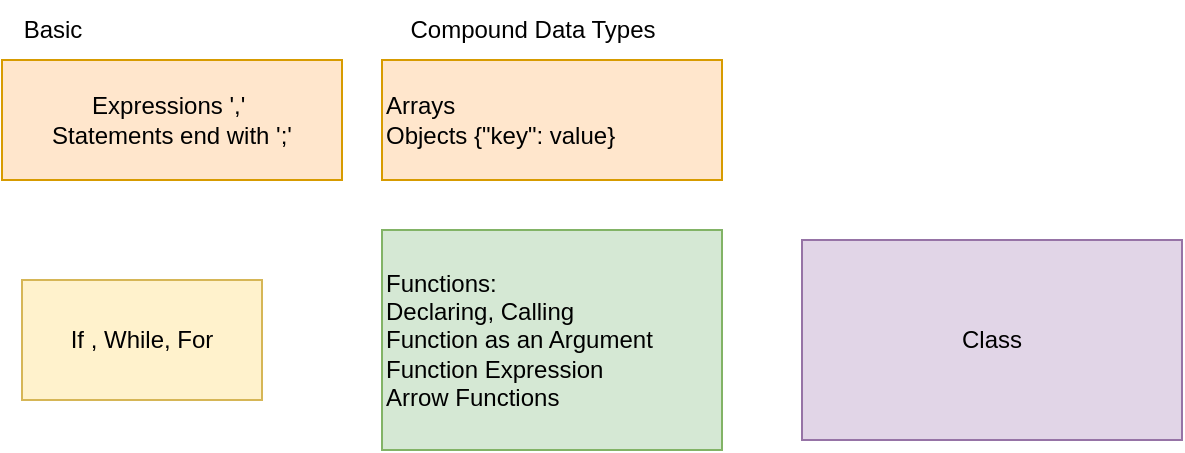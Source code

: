 <mxfile>
    <diagram id="dBZ8XcBB9GximnCqBzep" name="Page-1">
        <mxGraphModel dx="460" dy="461" grid="1" gridSize="10" guides="1" tooltips="1" connect="1" arrows="1" fold="1" page="1" pageScale="1" pageWidth="827" pageHeight="1169" math="0" shadow="0">
            <root>
                <mxCell id="0"/>
                <mxCell id="1" parent="0"/>
                <mxCell id="9" value="" style="group" vertex="1" connectable="0" parent="1">
                    <mxGeometry x="120" y="70" width="170" height="90" as="geometry"/>
                </mxCell>
                <mxCell id="2" value="Expressions ','&amp;nbsp;&lt;br&gt;Statements end with ';'" style="rounded=0;whiteSpace=wrap;html=1;fillColor=#ffe6cc;strokeColor=#d79b00;" vertex="1" parent="9">
                    <mxGeometry y="30" width="170" height="60" as="geometry"/>
                </mxCell>
                <mxCell id="8" value="Basic" style="text;html=1;align=center;verticalAlign=middle;resizable=0;points=[];autosize=1;strokeColor=none;fillColor=none;" vertex="1" parent="9">
                    <mxGeometry width="50" height="30" as="geometry"/>
                </mxCell>
                <mxCell id="10" value="" style="group" vertex="1" connectable="0" parent="1">
                    <mxGeometry x="310" y="70" width="170" height="90" as="geometry"/>
                </mxCell>
                <mxCell id="11" value="Arrays&lt;br&gt;Objects {&quot;key&quot;: value}" style="rounded=0;whiteSpace=wrap;html=1;align=left;fillColor=#ffe6cc;strokeColor=#d79b00;" vertex="1" parent="10">
                    <mxGeometry y="30" width="170" height="60" as="geometry"/>
                </mxCell>
                <mxCell id="12" value="Compound Data Types" style="text;html=1;align=center;verticalAlign=middle;resizable=0;points=[];autosize=1;strokeColor=none;fillColor=none;" vertex="1" parent="10">
                    <mxGeometry width="150" height="30" as="geometry"/>
                </mxCell>
                <mxCell id="13" value="If , While, For" style="rounded=0;whiteSpace=wrap;html=1;fillColor=#fff2cc;strokeColor=#d6b656;" vertex="1" parent="1">
                    <mxGeometry x="130" y="210" width="120" height="60" as="geometry"/>
                </mxCell>
                <mxCell id="14" value="Functions:&lt;br&gt;Declaring, Calling&lt;br&gt;Function as an Argument&lt;br&gt;Function Expression&lt;br&gt;Arrow Functions&amp;nbsp;" style="rounded=0;whiteSpace=wrap;html=1;align=left;fillColor=#d5e8d4;strokeColor=#82b366;" vertex="1" parent="1">
                    <mxGeometry x="310" y="185" width="170" height="110" as="geometry"/>
                </mxCell>
                <mxCell id="15" value="Class" style="rounded=0;whiteSpace=wrap;html=1;fillColor=#e1d5e7;strokeColor=#9673a6;" vertex="1" parent="1">
                    <mxGeometry x="520" y="190" width="190" height="100" as="geometry"/>
                </mxCell>
            </root>
        </mxGraphModel>
    </diagram>
</mxfile>